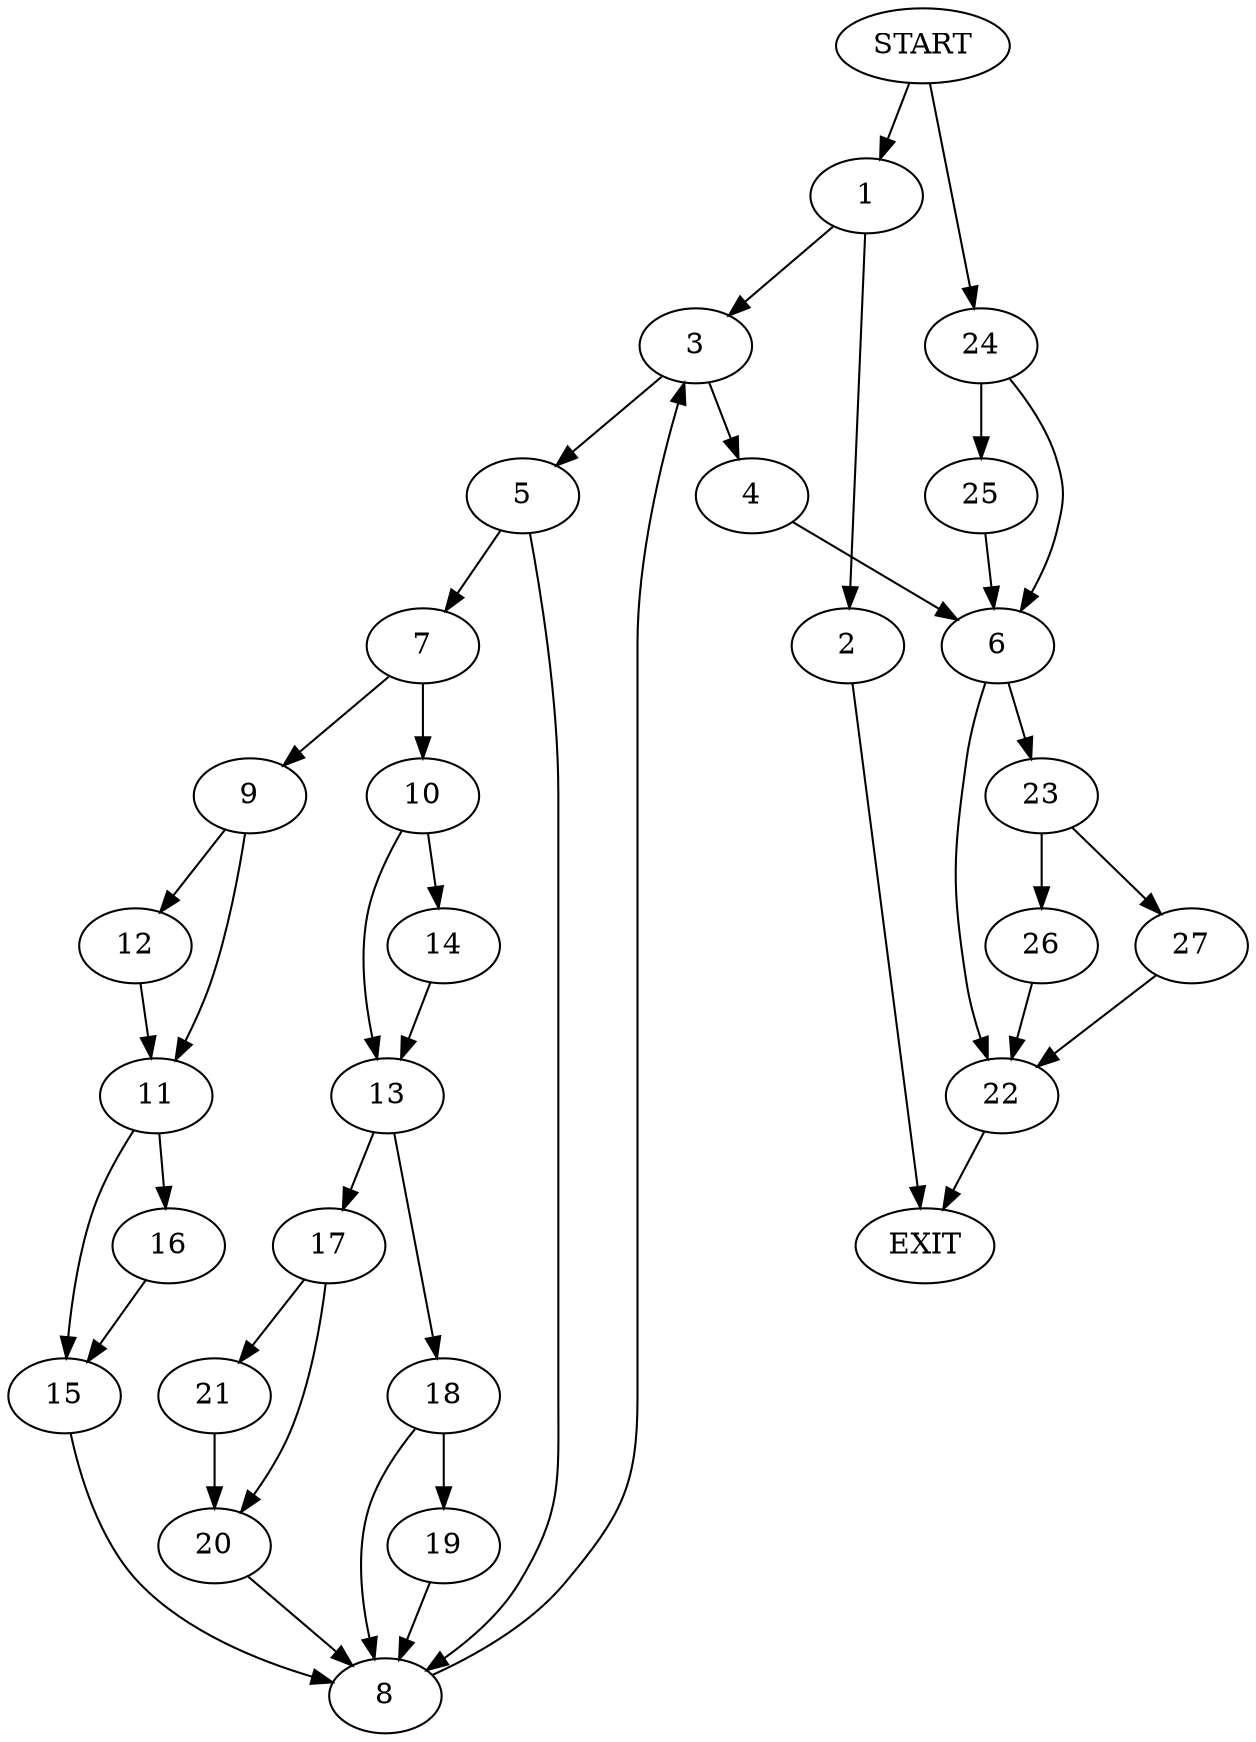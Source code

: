 digraph {
0 [label="START"]
28 [label="EXIT"]
0 -> 1
1 -> 2
1 -> 3
2 -> 28
3 -> 4
3 -> 5
4 -> 6
5 -> 7
5 -> 8
7 -> 9
7 -> 10
8 -> 3
9 -> 11
9 -> 12
10 -> 13
10 -> 14
12 -> 11
11 -> 15
11 -> 16
15 -> 8
16 -> 15
13 -> 17
13 -> 18
14 -> 13
18 -> 19
18 -> 8
17 -> 20
17 -> 21
21 -> 20
20 -> 8
19 -> 8
6 -> 22
6 -> 23
0 -> 24
24 -> 25
24 -> 6
25 -> 6
22 -> 28
23 -> 26
23 -> 27
26 -> 22
27 -> 22
}
